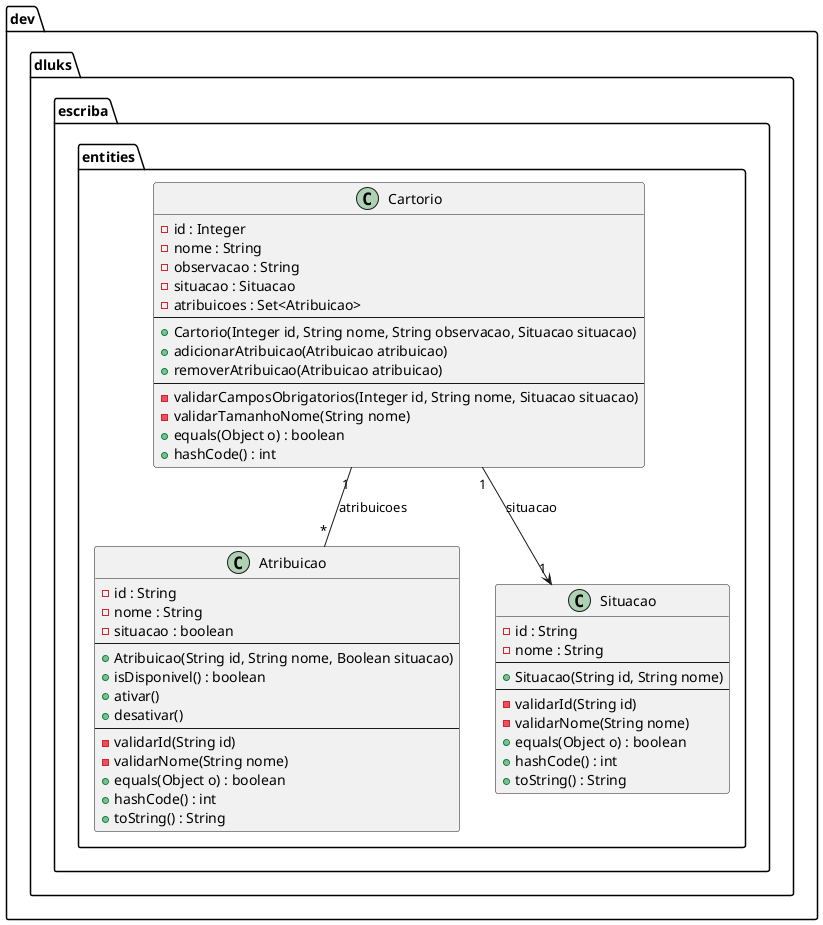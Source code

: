 @startuml
package dev.dluks.escriba.entities {

    class Atribuicao {
        - id : String
        - nome : String
        - situacao : boolean
        --
        + Atribuicao(String id, String nome, Boolean situacao)
        + isDisponivel() : boolean
        + ativar()
        + desativar()
        --
        - validarId(String id)
        - validarNome(String nome)
        + equals(Object o) : boolean
        + hashCode() : int
        + toString() : String
    }

    class Cartorio {
        - id : Integer
        - nome : String
        - observacao : String
        - situacao : Situacao
        - atribuicoes : Set<Atribuicao>
        --
        + Cartorio(Integer id, String nome, String observacao, Situacao situacao)
        + adicionarAtribuicao(Atribuicao atribuicao)
        + removerAtribuicao(Atribuicao atribuicao)
        --
        - validarCamposObrigatorios(Integer id, String nome, Situacao situacao)
        - validarTamanhoNome(String nome)
        + equals(Object o) : boolean
        + hashCode() : int
    }

    class Situacao {
        - id : String
        - nome : String
        --
        + Situacao(String id, String nome)
        --
        - validarId(String id)
        - validarNome(String nome)
        + equals(Object o) : boolean
        + hashCode() : int
        + toString() : String
    }

    Cartorio "1" --> "1" Situacao : situacao
    Cartorio "1" -- "*" Atribuicao : atribuicoes
}
@enduml
